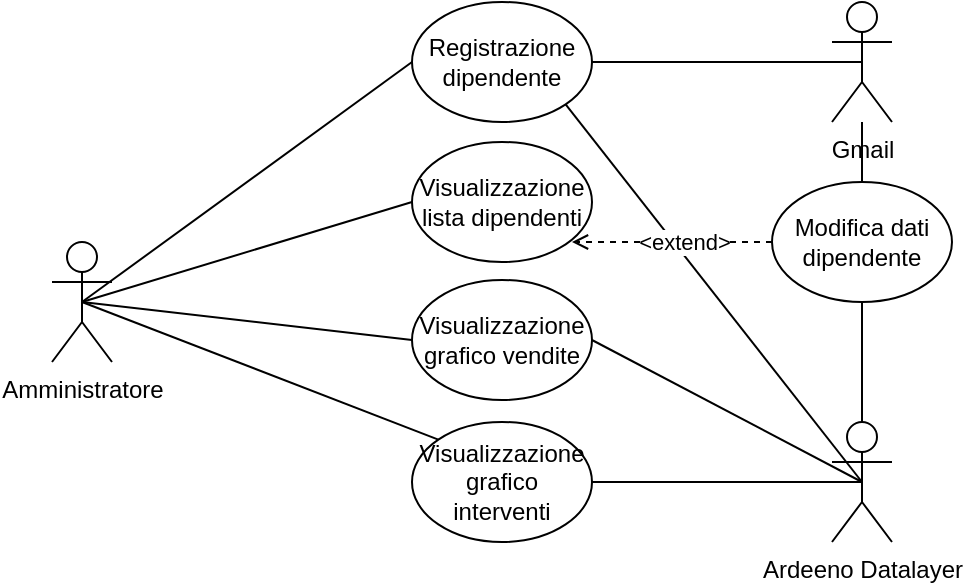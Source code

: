 <mxfile scale="3" border="0">
    <diagram id="R2lEEEUBdFMjLlhIrx00" name="Page-1">
        <mxGraphModel dx="694" dy="563" grid="1" gridSize="10" guides="1" tooltips="1" connect="1" arrows="1" fold="1" page="1" pageScale="1" pageWidth="827" pageHeight="1169" background="#FFFFFF" math="0" shadow="0" extFonts="Permanent Marker^https://fonts.googleapis.com/css?family=Permanent+Marker">
            <root>
                <mxCell id="0"/>
                <mxCell id="1" parent="0"/>
                <mxCell id="RJFD0Sm-HPqhG27CNGZm-46" style="edgeStyle=none;rounded=0;jumpStyle=none;orthogonalLoop=1;jettySize=auto;html=1;exitX=0.5;exitY=0.5;exitDx=0;exitDy=0;exitPerimeter=0;entryX=0;entryY=0.5;entryDx=0;entryDy=0;strokeWidth=1;startArrow=none;startFill=0;endArrow=none;endFill=0;" parent="1" source="RJFD0Sm-HPqhG27CNGZm-44" target="RJFD0Sm-HPqhG27CNGZm-45" edge="1">
                    <mxGeometry relative="1" as="geometry"/>
                </mxCell>
                <mxCell id="RJFD0Sm-HPqhG27CNGZm-57" style="edgeStyle=none;rounded=0;jumpStyle=none;orthogonalLoop=1;jettySize=auto;html=1;exitX=0.5;exitY=0.5;exitDx=0;exitDy=0;exitPerimeter=0;entryX=0;entryY=0.5;entryDx=0;entryDy=0;strokeWidth=1;startArrow=none;startFill=0;endArrow=none;endFill=0;" parent="1" source="RJFD0Sm-HPqhG27CNGZm-44" target="RJFD0Sm-HPqhG27CNGZm-56" edge="1">
                    <mxGeometry relative="1" as="geometry"/>
                </mxCell>
                <mxCell id="RJFD0Sm-HPqhG27CNGZm-66" style="edgeStyle=none;rounded=0;jumpStyle=none;orthogonalLoop=1;jettySize=auto;html=1;exitX=0.5;exitY=0.5;exitDx=0;exitDy=0;exitPerimeter=0;entryX=0;entryY=0;entryDx=0;entryDy=0;strokeWidth=1;startArrow=none;startFill=0;endArrow=none;endFill=0;" parent="1" source="RJFD0Sm-HPqhG27CNGZm-44" target="RJFD0Sm-HPqhG27CNGZm-65" edge="1">
                    <mxGeometry relative="1" as="geometry"/>
                </mxCell>
                <mxCell id="RJFD0Sm-HPqhG27CNGZm-67" style="edgeStyle=none;rounded=0;jumpStyle=none;orthogonalLoop=1;jettySize=auto;html=1;exitX=0.5;exitY=0.5;exitDx=0;exitDy=0;exitPerimeter=0;entryX=0;entryY=0.5;entryDx=0;entryDy=0;strokeWidth=1;startArrow=none;startFill=0;endArrow=none;endFill=0;" parent="1" source="RJFD0Sm-HPqhG27CNGZm-44" target="RJFD0Sm-HPqhG27CNGZm-64" edge="1">
                    <mxGeometry relative="1" as="geometry"/>
                </mxCell>
                <mxCell id="RJFD0Sm-HPqhG27CNGZm-44" value="Amministratore" style="shape=umlActor;verticalLabelPosition=bottom;verticalAlign=top;html=1;outlineConnect=0;" parent="1" vertex="1">
                    <mxGeometry x="170" y="780" width="30" height="60" as="geometry"/>
                </mxCell>
                <mxCell id="RJFD0Sm-HPqhG27CNGZm-74" style="edgeStyle=none;rounded=0;jumpStyle=none;orthogonalLoop=1;jettySize=auto;html=1;exitX=1;exitY=1;exitDx=0;exitDy=0;strokeWidth=1;startArrow=none;startFill=0;endArrow=none;endFill=0;entryX=0.5;entryY=0.5;entryDx=0;entryDy=0;entryPerimeter=0;" parent="1" source="RJFD0Sm-HPqhG27CNGZm-45" target="RJFD0Sm-HPqhG27CNGZm-69" edge="1">
                    <mxGeometry relative="1" as="geometry"/>
                </mxCell>
                <mxCell id="RJFD0Sm-HPqhG27CNGZm-45" value="Registrazione dipendente" style="ellipse;whiteSpace=wrap;html=1;" parent="1" vertex="1">
                    <mxGeometry x="350" y="660" width="90" height="60" as="geometry"/>
                </mxCell>
                <mxCell id="RJFD0Sm-HPqhG27CNGZm-50" style="edgeStyle=none;rounded=0;jumpStyle=none;orthogonalLoop=1;jettySize=auto;html=1;exitX=0.5;exitY=0.5;exitDx=0;exitDy=0;exitPerimeter=0;entryX=1;entryY=0.5;entryDx=0;entryDy=0;strokeWidth=1;startArrow=none;startFill=0;endArrow=none;endFill=0;" parent="1" source="RJFD0Sm-HPqhG27CNGZm-49" target="RJFD0Sm-HPqhG27CNGZm-45" edge="1">
                    <mxGeometry relative="1" as="geometry">
                        <mxPoint x="590.0" y="610" as="targetPoint"/>
                    </mxGeometry>
                </mxCell>
                <mxCell id="RJFD0Sm-HPqhG27CNGZm-49" value="Gmail" style="shape=umlActor;verticalLabelPosition=bottom;verticalAlign=top;html=1;outlineConnect=0;" parent="1" vertex="1">
                    <mxGeometry x="560" y="660" width="30" height="60" as="geometry"/>
                </mxCell>
                <mxCell id="RJFD0Sm-HPqhG27CNGZm-56" value="Visualizzazione lista dipendenti" style="ellipse;whiteSpace=wrap;html=1;" parent="1" vertex="1">
                    <mxGeometry x="350" y="730" width="90" height="60" as="geometry"/>
                </mxCell>
                <mxCell id="RJFD0Sm-HPqhG27CNGZm-60" style="edgeStyle=none;rounded=0;jumpStyle=none;orthogonalLoop=1;jettySize=auto;html=1;exitX=0;exitY=0.5;exitDx=0;exitDy=0;strokeWidth=1;startArrow=none;startFill=0;endArrow=open;endFill=0;dashed=1;" parent="1" source="RJFD0Sm-HPqhG27CNGZm-59" edge="1">
                    <mxGeometry relative="1" as="geometry">
                        <mxPoint x="540" y="770" as="sourcePoint"/>
                        <mxPoint x="430" y="780" as="targetPoint"/>
                    </mxGeometry>
                </mxCell>
                <mxCell id="RJFD0Sm-HPqhG27CNGZm-61" value="&amp;lt;extend&amp;gt;" style="edgeLabel;html=1;align=center;verticalAlign=middle;resizable=0;points=[];" parent="RJFD0Sm-HPqhG27CNGZm-60" vertex="1" connectable="0">
                    <mxGeometry x="-0.32" y="-2" relative="1" as="geometry">
                        <mxPoint x="-10" y="2" as="offset"/>
                    </mxGeometry>
                </mxCell>
                <mxCell id="RJFD0Sm-HPqhG27CNGZm-73" style="edgeStyle=none;rounded=0;jumpStyle=none;orthogonalLoop=1;jettySize=auto;html=1;exitX=0.5;exitY=1;exitDx=0;exitDy=0;entryX=0.5;entryY=0;entryDx=0;entryDy=0;entryPerimeter=0;strokeWidth=1;startArrow=none;startFill=0;endArrow=none;endFill=0;" parent="1" source="RJFD0Sm-HPqhG27CNGZm-59" target="RJFD0Sm-HPqhG27CNGZm-69" edge="1">
                    <mxGeometry relative="1" as="geometry"/>
                </mxCell>
                <mxCell id="14" style="edgeStyle=none;html=1;exitX=0.5;exitY=0;exitDx=0;exitDy=0;endArrow=none;endFill=0;" parent="1" source="RJFD0Sm-HPqhG27CNGZm-59" target="RJFD0Sm-HPqhG27CNGZm-49" edge="1">
                    <mxGeometry relative="1" as="geometry"/>
                </mxCell>
                <mxCell id="RJFD0Sm-HPqhG27CNGZm-59" value="Modifica dati dipendente" style="ellipse;whiteSpace=wrap;html=1;" parent="1" vertex="1">
                    <mxGeometry x="530" y="750" width="90" height="60" as="geometry"/>
                </mxCell>
                <mxCell id="RJFD0Sm-HPqhG27CNGZm-72" style="edgeStyle=none;rounded=0;jumpStyle=none;orthogonalLoop=1;jettySize=auto;html=1;exitX=1;exitY=0.5;exitDx=0;exitDy=0;strokeWidth=1;startArrow=none;startFill=0;endArrow=none;endFill=0;entryX=0.5;entryY=0.5;entryDx=0;entryDy=0;entryPerimeter=0;" parent="1" source="RJFD0Sm-HPqhG27CNGZm-64" target="RJFD0Sm-HPqhG27CNGZm-69" edge="1">
                    <mxGeometry relative="1" as="geometry">
                        <mxPoint x="960" y="800.0" as="targetPoint"/>
                    </mxGeometry>
                </mxCell>
                <mxCell id="RJFD0Sm-HPqhG27CNGZm-64" value="Visualizzazione grafico vendite" style="ellipse;whiteSpace=wrap;html=1;" parent="1" vertex="1">
                    <mxGeometry x="350" y="799" width="90" height="60" as="geometry"/>
                </mxCell>
                <mxCell id="RJFD0Sm-HPqhG27CNGZm-65" value="Visualizzazione grafico interventi" style="ellipse;whiteSpace=wrap;html=1;" parent="1" vertex="1">
                    <mxGeometry x="350" y="870" width="90" height="60" as="geometry"/>
                </mxCell>
                <mxCell id="RJFD0Sm-HPqhG27CNGZm-71" style="edgeStyle=none;rounded=0;jumpStyle=none;orthogonalLoop=1;jettySize=auto;html=1;exitX=0.5;exitY=0.5;exitDx=0;exitDy=0;exitPerimeter=0;entryX=1;entryY=0.5;entryDx=0;entryDy=0;strokeWidth=1;startArrow=none;startFill=0;endArrow=none;endFill=0;" parent="1" source="RJFD0Sm-HPqhG27CNGZm-69" target="RJFD0Sm-HPqhG27CNGZm-65" edge="1">
                    <mxGeometry relative="1" as="geometry"/>
                </mxCell>
                <mxCell id="RJFD0Sm-HPqhG27CNGZm-69" value="Ardeeno Datalayer" style="shape=umlActor;verticalLabelPosition=bottom;verticalAlign=top;html=1;outlineConnect=0;" parent="1" vertex="1">
                    <mxGeometry x="560" y="870" width="30" height="60" as="geometry"/>
                </mxCell>
            </root>
        </mxGraphModel>
    </diagram>
</mxfile>
